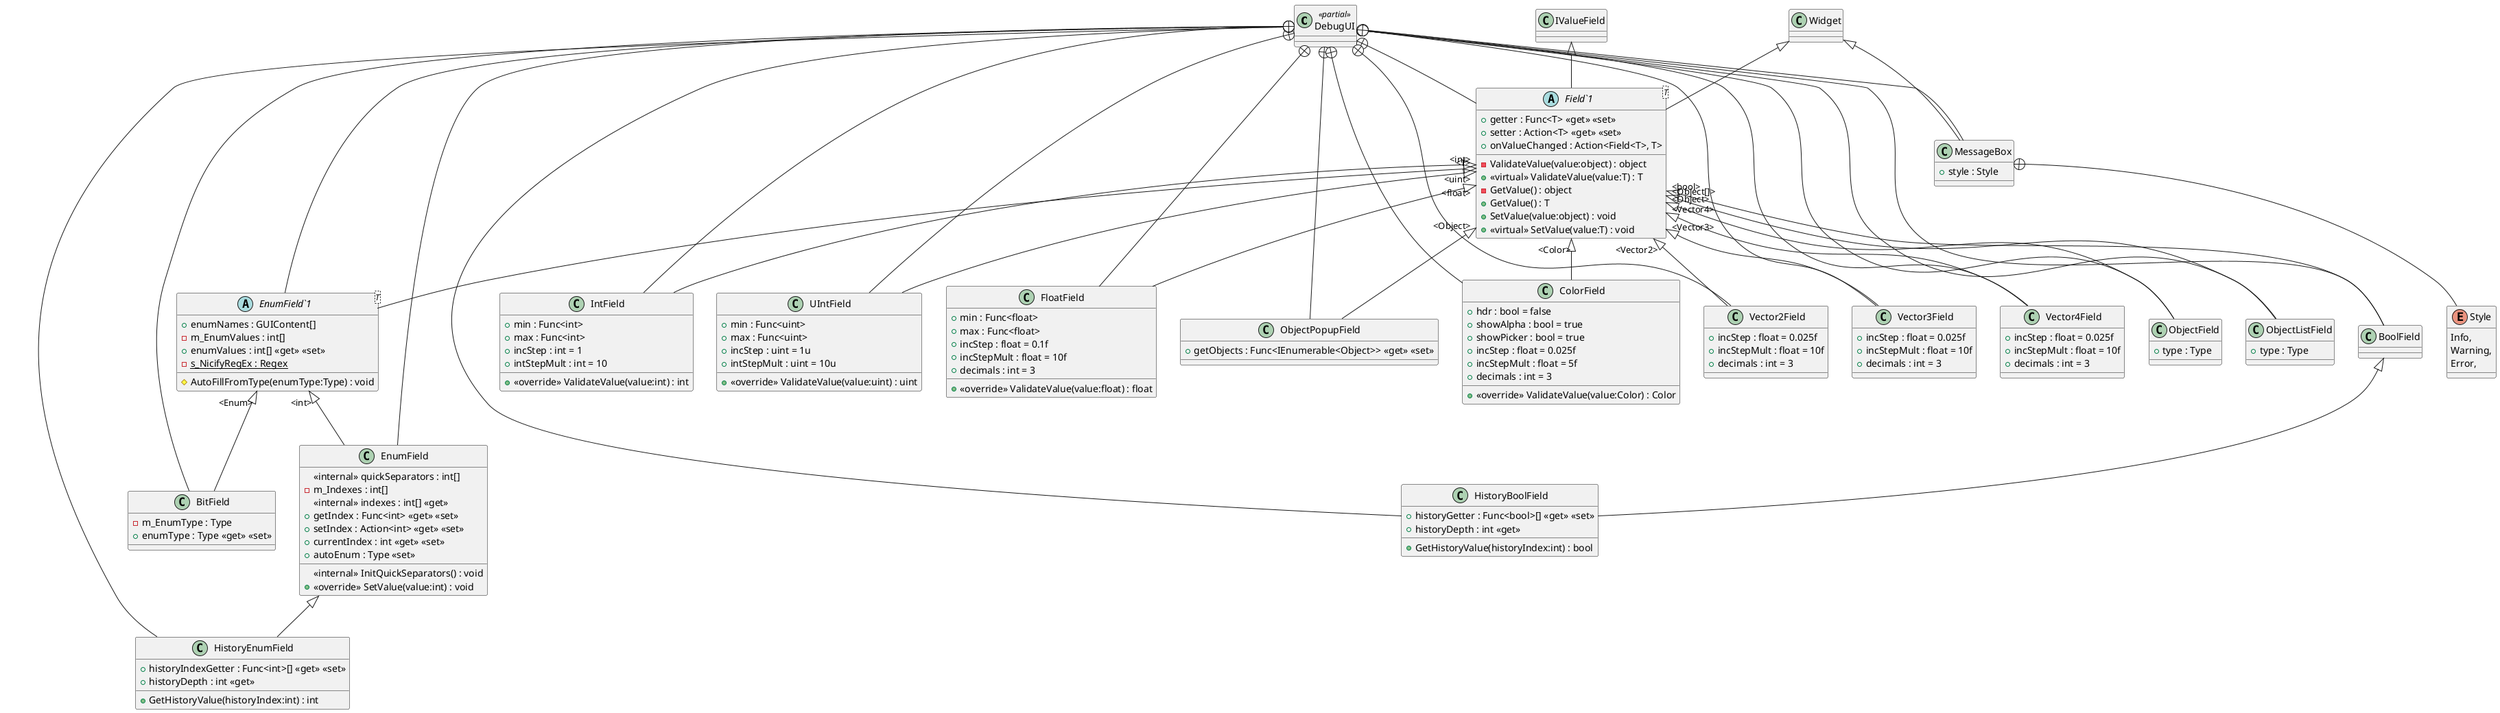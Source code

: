 @startuml
class DebugUI <<partial>> {
}
abstract class "Field`1"<T> {
    + getter : Func<T> <<get>> <<set>>
    + setter : Action<T> <<get>> <<set>>
    + onValueChanged : Action<Field<T>, T>
    - ValidateValue(value:object) : object
    + <<virtual>> ValidateValue(value:T) : T
    - GetValue() : object
    + GetValue() : T
    + SetValue(value:object) : void
    + <<virtual>> SetValue(value:T) : void
}
class BoolField {
}
class HistoryBoolField {
    + historyGetter : Func<bool>[] <<get>> <<set>>
    + historyDepth : int <<get>>
    + GetHistoryValue(historyIndex:int) : bool
}
class IntField {
    + min : Func<int>
    + max : Func<int>
    + incStep : int = 1
    + intStepMult : int = 10
    + <<override>> ValidateValue(value:int) : int
}
class UIntField {
    + min : Func<uint>
    + max : Func<uint>
    + incStep : uint = 1u
    + intStepMult : uint = 10u
    + <<override>> ValidateValue(value:uint) : uint
}
class FloatField {
    + min : Func<float>
    + max : Func<float>
    + incStep : float = 0.1f
    + incStepMult : float = 10f
    + decimals : int = 3
    + <<override>> ValidateValue(value:float) : float
}
abstract class "EnumField`1"<T> {
    + enumNames : GUIContent[]
    - m_EnumValues : int[]
    + enumValues : int[] <<get>> <<set>>
    {static} - s_NicifyRegEx : Regex
    # AutoFillFromType(enumType:Type) : void
}
class EnumField {
    <<internal>> quickSeparators : int[]
    - m_Indexes : int[]
    <<internal>> indexes : int[] <<get>>
    + getIndex : Func<int> <<get>> <<set>>
    + setIndex : Action<int> <<get>> <<set>>
    + currentIndex : int <<get>> <<set>>
    + autoEnum : Type <<set>>
    <<internal>> InitQuickSeparators() : void
    + <<override>> SetValue(value:int) : void
}
class ObjectPopupField {
    + getObjects : Func<IEnumerable<Object>> <<get>> <<set>>
}
class HistoryEnumField {
    + historyIndexGetter : Func<int>[] <<get>> <<set>>
    + historyDepth : int <<get>>
    + GetHistoryValue(historyIndex:int) : int
}
class BitField {
    - m_EnumType : Type
    + enumType : Type <<get>> <<set>>
}
class ColorField {
    + hdr : bool = false
    + showAlpha : bool = true
    + showPicker : bool = true
    + incStep : float = 0.025f
    + incStepMult : float = 5f
    + decimals : int = 3
    + <<override>> ValidateValue(value:Color) : Color
}
class Vector2Field {
    + incStep : float = 0.025f
    + incStepMult : float = 10f
    + decimals : int = 3
}
class Vector3Field {
    + incStep : float = 0.025f
    + incStepMult : float = 10f
    + decimals : int = 3
}
class Vector4Field {
    + incStep : float = 0.025f
    + incStepMult : float = 10f
    + decimals : int = 3
}
class ObjectField {
    + type : Type
}
class ObjectListField {
    + type : Type
}
class MessageBox {
    + style : Style
}
enum Style {
    Info,
    Warning,
    Error,
}
DebugUI +-- "Field`1"
Widget <|-- "Field`1"
IValueField <|-- "Field`1"
DebugUI +-- BoolField
"Field`1" "<bool>" <|-- BoolField
DebugUI +-- HistoryBoolField
BoolField <|-- HistoryBoolField
DebugUI +-- IntField
"Field`1" "<int>" <|-- IntField
DebugUI +-- UIntField
"Field`1" "<uint>" <|-- UIntField
DebugUI +-- FloatField
"Field`1" "<float>" <|-- FloatField
DebugUI +-- "EnumField`1"
"Field`1" "<T>" <|-- "EnumField`1"
DebugUI +-- EnumField
"EnumField`1" "<int>" <|-- EnumField
DebugUI +-- ObjectPopupField
"Field`1" "<Object>" <|-- ObjectPopupField
DebugUI +-- HistoryEnumField
EnumField <|-- HistoryEnumField
DebugUI +-- BitField
"EnumField`1" "<Enum>" <|-- BitField
DebugUI +-- ColorField
"Field`1" "<Color>" <|-- ColorField
DebugUI +-- Vector2Field
"Field`1" "<Vector2>" <|-- Vector2Field
DebugUI +-- Vector3Field
"Field`1" "<Vector3>" <|-- Vector3Field
DebugUI +-- Vector4Field
"Field`1" "<Vector4>" <|-- Vector4Field
DebugUI +-- ObjectField
"Field`1" "<Object>" <|-- ObjectField
DebugUI +-- ObjectListField
"Field`1" "<Object[]>" <|-- ObjectListField
DebugUI +-- MessageBox
Widget <|-- MessageBox
MessageBox +-- Style
@enduml
